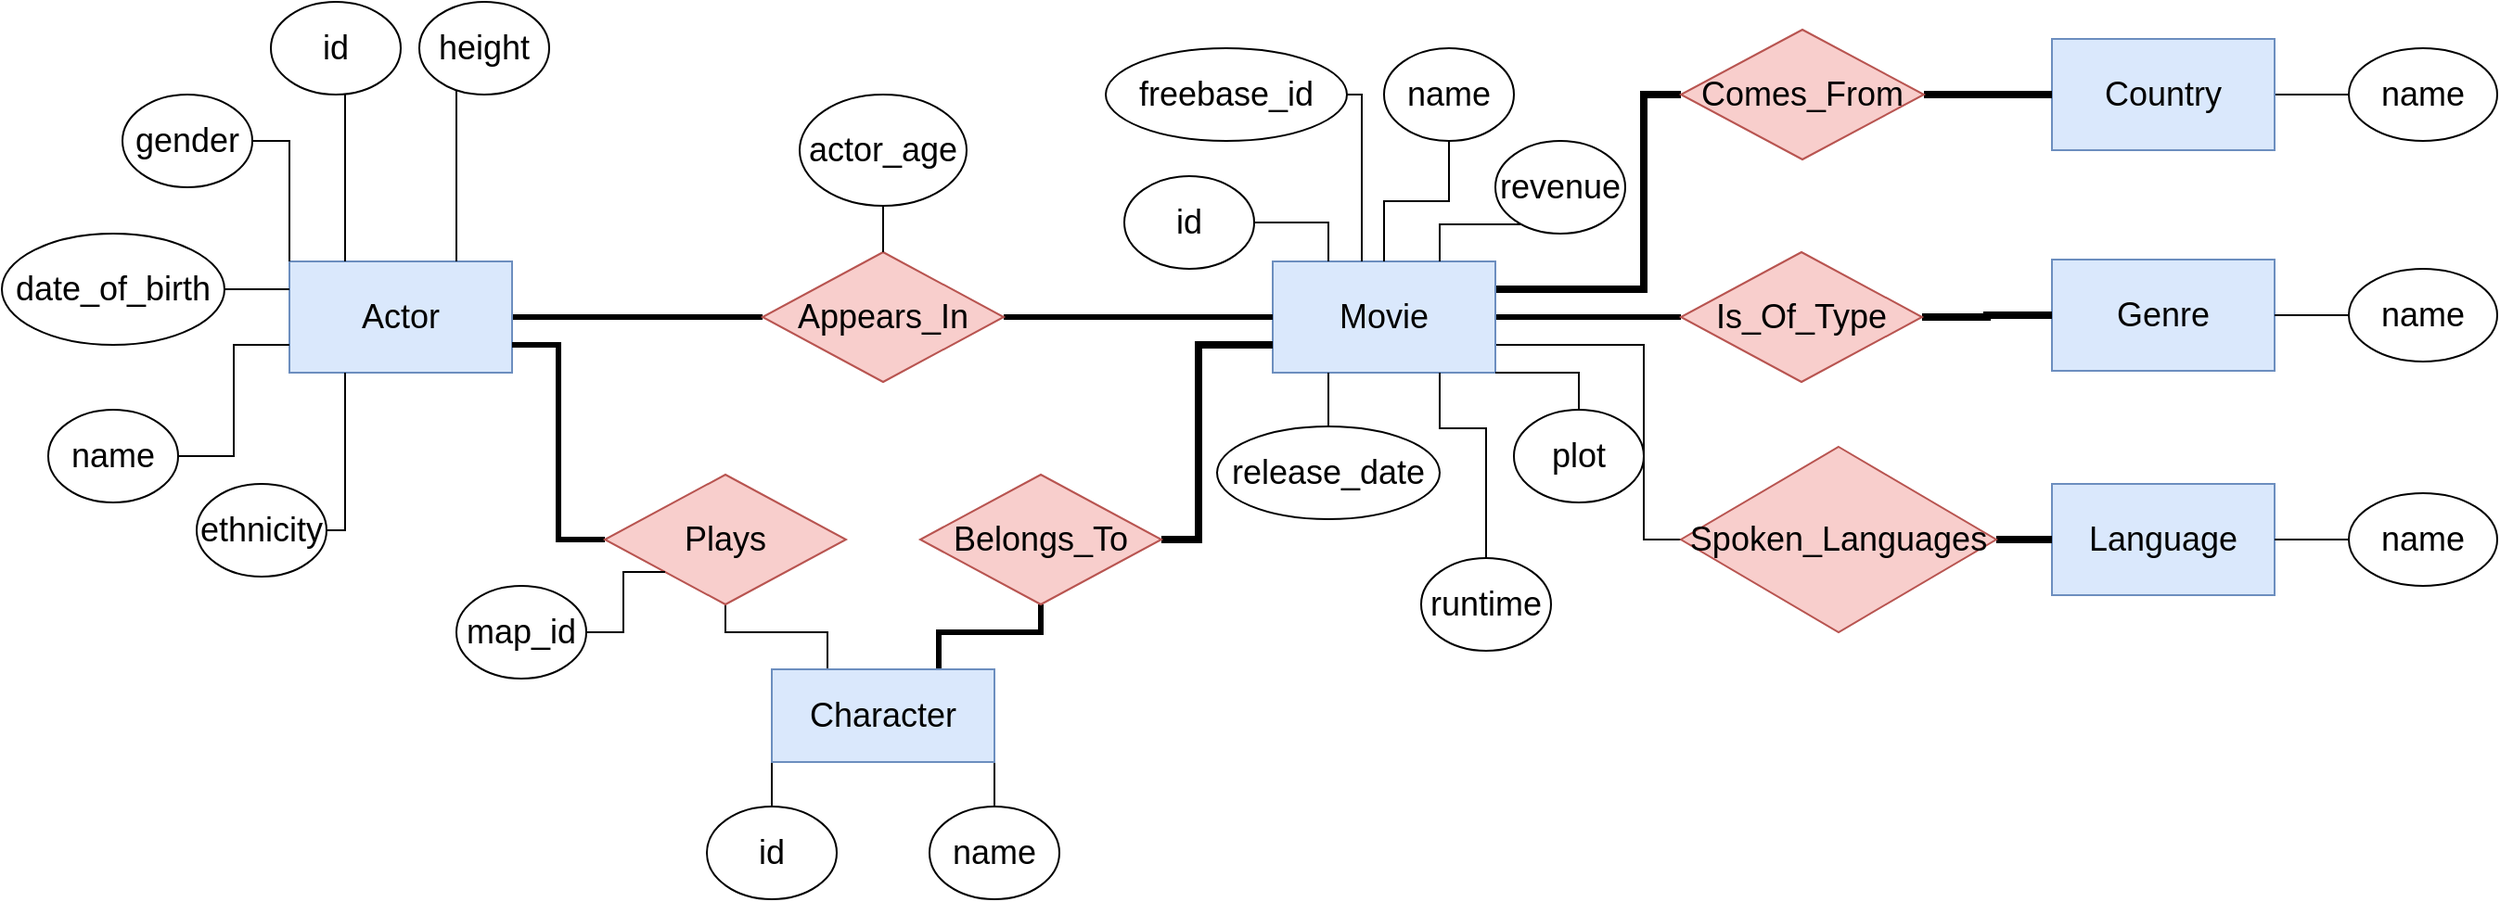 <mxfile version="20.0.1"><diagram name="Page-1" id="e56a1550-8fbb-45ad-956c-1786394a9013"><mxGraphModel dx="1597" dy="825" grid="1" gridSize="10" guides="1" tooltips="1" connect="1" arrows="1" fold="1" page="1" pageScale="1" pageWidth="1100" pageHeight="850" background="none" math="0" shadow="0"><root><mxCell id="0"/><mxCell id="1" parent="0"/><mxCell id="z0W2dplI7bzgCKyZc7NO-45" style="edgeStyle=orthogonalEdgeStyle;rounded=0;orthogonalLoop=1;jettySize=auto;html=1;fontSize=18;endArrow=none;endFill=0;strokeWidth=3;" edge="1" parent="1" source="z0W2dplI7bzgCKyZc7NO-1" target="z0W2dplI7bzgCKyZc7NO-5"><mxGeometry relative="1" as="geometry"/></mxCell><mxCell id="z0W2dplI7bzgCKyZc7NO-1" value="&lt;font style=&quot;font-size: 18px;&quot;&gt;Actor&lt;/font&gt;" style="rounded=0;whiteSpace=wrap;html=1;fillColor=#dae8fc;strokeColor=#6c8ebf;" vertex="1" parent="1"><mxGeometry x="170" y="290" width="120" height="60" as="geometry"/></mxCell><mxCell id="z0W2dplI7bzgCKyZc7NO-49" style="edgeStyle=orthogonalEdgeStyle;rounded=0;orthogonalLoop=1;jettySize=auto;html=1;entryX=0;entryY=0.5;entryDx=0;entryDy=0;fontSize=18;endArrow=none;endFill=0;strokeWidth=3;" edge="1" parent="1" source="z0W2dplI7bzgCKyZc7NO-2" target="z0W2dplI7bzgCKyZc7NO-42"><mxGeometry relative="1" as="geometry"/></mxCell><mxCell id="z0W2dplI7bzgCKyZc7NO-51" style="edgeStyle=orthogonalEdgeStyle;rounded=0;orthogonalLoop=1;jettySize=auto;html=1;exitX=1;exitY=0.25;exitDx=0;exitDy=0;entryX=0;entryY=0.5;entryDx=0;entryDy=0;fontSize=18;endArrow=none;endFill=0;strokeWidth=4;" edge="1" parent="1" source="z0W2dplI7bzgCKyZc7NO-2" target="z0W2dplI7bzgCKyZc7NO-44"><mxGeometry relative="1" as="geometry"><Array as="points"><mxPoint x="900" y="305"/><mxPoint x="900" y="200"/></Array></mxGeometry></mxCell><mxCell id="z0W2dplI7bzgCKyZc7NO-52" style="edgeStyle=orthogonalEdgeStyle;rounded=0;orthogonalLoop=1;jettySize=auto;html=1;exitX=1;exitY=0.75;exitDx=0;exitDy=0;entryX=0;entryY=0.5;entryDx=0;entryDy=0;fontSize=18;endArrow=none;endFill=0;" edge="1" parent="1" source="z0W2dplI7bzgCKyZc7NO-2" target="z0W2dplI7bzgCKyZc7NO-43"><mxGeometry relative="1" as="geometry"><Array as="points"><mxPoint x="900" y="335"/><mxPoint x="900" y="440"/></Array></mxGeometry></mxCell><mxCell id="z0W2dplI7bzgCKyZc7NO-2" value="&lt;font style=&quot;font-size: 18px;&quot;&gt;Movie&lt;/font&gt;" style="rounded=0;whiteSpace=wrap;html=1;fillColor=#dae8fc;strokeColor=#6c8ebf;" vertex="1" parent="1"><mxGeometry x="700" y="290" width="120" height="60" as="geometry"/></mxCell><mxCell id="z0W2dplI7bzgCKyZc7NO-47" style="edgeStyle=orthogonalEdgeStyle;rounded=0;orthogonalLoop=1;jettySize=auto;html=1;entryX=0.5;entryY=1;entryDx=0;entryDy=0;fontSize=18;endArrow=none;endFill=0;exitX=0.75;exitY=0;exitDx=0;exitDy=0;strokeWidth=3;" edge="1" parent="1" source="z0W2dplI7bzgCKyZc7NO-3" target="z0W2dplI7bzgCKyZc7NO-7"><mxGeometry relative="1" as="geometry"><Array as="points"><mxPoint x="520" y="490"/><mxPoint x="575" y="490"/></Array></mxGeometry></mxCell><mxCell id="z0W2dplI7bzgCKyZc7NO-54" style="edgeStyle=orthogonalEdgeStyle;rounded=0;orthogonalLoop=1;jettySize=auto;html=1;exitX=0.25;exitY=0;exitDx=0;exitDy=0;entryX=0.5;entryY=1;entryDx=0;entryDy=0;fontSize=18;endArrow=none;endFill=0;strokeWidth=1;" edge="1" parent="1" source="z0W2dplI7bzgCKyZc7NO-3" target="z0W2dplI7bzgCKyZc7NO-53"><mxGeometry relative="1" as="geometry"><Array as="points"><mxPoint x="460" y="490"/><mxPoint x="405" y="490"/></Array></mxGeometry></mxCell><mxCell id="z0W2dplI7bzgCKyZc7NO-60" style="edgeStyle=orthogonalEdgeStyle;rounded=0;orthogonalLoop=1;jettySize=auto;html=1;exitX=1;exitY=1;exitDx=0;exitDy=0;fontSize=18;endArrow=none;endFill=0;strokeWidth=1;" edge="1" parent="1" source="z0W2dplI7bzgCKyZc7NO-3" target="z0W2dplI7bzgCKyZc7NO-56"><mxGeometry relative="1" as="geometry"/></mxCell><mxCell id="z0W2dplI7bzgCKyZc7NO-61" style="edgeStyle=orthogonalEdgeStyle;rounded=0;orthogonalLoop=1;jettySize=auto;html=1;exitX=0;exitY=1;exitDx=0;exitDy=0;entryX=0.5;entryY=0;entryDx=0;entryDy=0;fontSize=18;endArrow=none;endFill=0;strokeWidth=1;" edge="1" parent="1" source="z0W2dplI7bzgCKyZc7NO-3" target="z0W2dplI7bzgCKyZc7NO-57"><mxGeometry relative="1" as="geometry"/></mxCell><mxCell id="z0W2dplI7bzgCKyZc7NO-3" value="&lt;font style=&quot;font-size: 18px;&quot;&gt;Character&lt;/font&gt;" style="rounded=0;whiteSpace=wrap;html=1;fillColor=#dae8fc;strokeColor=#6c8ebf;" vertex="1" parent="1"><mxGeometry x="430" y="510" width="120" height="50" as="geometry"/></mxCell><mxCell id="z0W2dplI7bzgCKyZc7NO-46" style="edgeStyle=orthogonalEdgeStyle;rounded=0;orthogonalLoop=1;jettySize=auto;html=1;fontSize=18;endArrow=none;endFill=0;strokeWidth=3;" edge="1" parent="1" source="z0W2dplI7bzgCKyZc7NO-5" target="z0W2dplI7bzgCKyZc7NO-2"><mxGeometry relative="1" as="geometry"/></mxCell><mxCell id="z0W2dplI7bzgCKyZc7NO-5" value="Appears_In" style="rhombus;whiteSpace=wrap;html=1;fontSize=18;fillColor=#f8cecc;strokeColor=#b85450;" vertex="1" parent="1"><mxGeometry x="425" y="285" width="130" height="70" as="geometry"/></mxCell><mxCell id="z0W2dplI7bzgCKyZc7NO-48" style="edgeStyle=orthogonalEdgeStyle;rounded=0;orthogonalLoop=1;jettySize=auto;html=1;entryX=0;entryY=0.75;entryDx=0;entryDy=0;fontSize=18;endArrow=none;endFill=0;strokeWidth=4;" edge="1" parent="1" source="z0W2dplI7bzgCKyZc7NO-7" target="z0W2dplI7bzgCKyZc7NO-2"><mxGeometry relative="1" as="geometry"><Array as="points"><mxPoint x="660" y="440"/><mxPoint x="660" y="335"/></Array></mxGeometry></mxCell><mxCell id="z0W2dplI7bzgCKyZc7NO-7" value="Belongs_To" style="rhombus;whiteSpace=wrap;html=1;fontSize=18;fillColor=#f8cecc;strokeColor=#b85450;" vertex="1" parent="1"><mxGeometry x="510" y="405" width="130" height="70" as="geometry"/></mxCell><mxCell id="z0W2dplI7bzgCKyZc7NO-18" style="edgeStyle=orthogonalEdgeStyle;rounded=0;orthogonalLoop=1;jettySize=auto;html=1;entryX=0.25;entryY=0;entryDx=0;entryDy=0;fontSize=14;endArrow=none;endFill=0;" edge="1" parent="1" source="z0W2dplI7bzgCKyZc7NO-8" target="z0W2dplI7bzgCKyZc7NO-1"><mxGeometry relative="1" as="geometry"><Array as="points"><mxPoint x="200" y="230"/><mxPoint x="200" y="230"/></Array></mxGeometry></mxCell><mxCell id="z0W2dplI7bzgCKyZc7NO-8" value="&lt;font style=&quot;font-size: 18px;&quot;&gt;id&lt;/font&gt;" style="ellipse;whiteSpace=wrap;html=1;fontSize=18;" vertex="1" parent="1"><mxGeometry x="160" y="150" width="70" height="50" as="geometry"/></mxCell><mxCell id="z0W2dplI7bzgCKyZc7NO-15" style="edgeStyle=orthogonalEdgeStyle;rounded=0;orthogonalLoop=1;jettySize=auto;html=1;entryX=0;entryY=0.25;entryDx=0;entryDy=0;fontSize=14;endArrow=none;endFill=0;" edge="1" parent="1" source="z0W2dplI7bzgCKyZc7NO-9" target="z0W2dplI7bzgCKyZc7NO-1"><mxGeometry relative="1" as="geometry"/></mxCell><mxCell id="z0W2dplI7bzgCKyZc7NO-9" value="date_of_birth" style="ellipse;whiteSpace=wrap;html=1;fontSize=18;" vertex="1" parent="1"><mxGeometry x="15" y="275" width="120" height="60" as="geometry"/></mxCell><mxCell id="z0W2dplI7bzgCKyZc7NO-14" style="edgeStyle=orthogonalEdgeStyle;rounded=0;orthogonalLoop=1;jettySize=auto;html=1;entryX=0;entryY=0;entryDx=0;entryDy=0;fontSize=14;endArrow=none;endFill=0;" edge="1" parent="1" source="z0W2dplI7bzgCKyZc7NO-10" target="z0W2dplI7bzgCKyZc7NO-1"><mxGeometry relative="1" as="geometry"/></mxCell><mxCell id="z0W2dplI7bzgCKyZc7NO-10" value="gender" style="ellipse;whiteSpace=wrap;html=1;fontSize=18;" vertex="1" parent="1"><mxGeometry x="80" y="200" width="70" height="50" as="geometry"/></mxCell><mxCell id="z0W2dplI7bzgCKyZc7NO-17" style="edgeStyle=orthogonalEdgeStyle;rounded=0;orthogonalLoop=1;jettySize=auto;html=1;entryX=0.25;entryY=1;entryDx=0;entryDy=0;fontSize=14;endArrow=none;endFill=0;" edge="1" parent="1" source="z0W2dplI7bzgCKyZc7NO-11" target="z0W2dplI7bzgCKyZc7NO-1"><mxGeometry relative="1" as="geometry"><Array as="points"><mxPoint x="200" y="435"/></Array></mxGeometry></mxCell><mxCell id="z0W2dplI7bzgCKyZc7NO-11" value="ethnicity" style="ellipse;whiteSpace=wrap;html=1;fontSize=18;" vertex="1" parent="1"><mxGeometry x="120" y="410" width="70" height="50" as="geometry"/></mxCell><mxCell id="z0W2dplI7bzgCKyZc7NO-19" style="edgeStyle=orthogonalEdgeStyle;rounded=0;orthogonalLoop=1;jettySize=auto;html=1;entryX=0.75;entryY=0;entryDx=0;entryDy=0;fontSize=14;endArrow=none;endFill=0;" edge="1" parent="1" source="z0W2dplI7bzgCKyZc7NO-12" target="z0W2dplI7bzgCKyZc7NO-1"><mxGeometry relative="1" as="geometry"><Array as="points"><mxPoint x="260" y="220"/><mxPoint x="260" y="220"/></Array></mxGeometry></mxCell><mxCell id="z0W2dplI7bzgCKyZc7NO-12" value="height" style="ellipse;whiteSpace=wrap;html=1;fontSize=18;" vertex="1" parent="1"><mxGeometry x="240" y="150" width="70" height="50" as="geometry"/></mxCell><mxCell id="z0W2dplI7bzgCKyZc7NO-16" style="edgeStyle=orthogonalEdgeStyle;rounded=0;orthogonalLoop=1;jettySize=auto;html=1;entryX=0;entryY=0.75;entryDx=0;entryDy=0;fontSize=14;endArrow=none;endFill=0;" edge="1" parent="1" source="z0W2dplI7bzgCKyZc7NO-13" target="z0W2dplI7bzgCKyZc7NO-1"><mxGeometry relative="1" as="geometry"/></mxCell><mxCell id="z0W2dplI7bzgCKyZc7NO-13" value="name" style="ellipse;whiteSpace=wrap;html=1;fontSize=18;" vertex="1" parent="1"><mxGeometry x="40" y="370" width="70" height="50" as="geometry"/></mxCell><mxCell id="z0W2dplI7bzgCKyZc7NO-38" style="edgeStyle=orthogonalEdgeStyle;rounded=0;orthogonalLoop=1;jettySize=auto;html=1;entryX=0.5;entryY=0;entryDx=0;entryDy=0;fontSize=18;endArrow=none;endFill=0;" edge="1" parent="1" source="z0W2dplI7bzgCKyZc7NO-20" target="z0W2dplI7bzgCKyZc7NO-2"><mxGeometry relative="1" as="geometry"/></mxCell><mxCell id="z0W2dplI7bzgCKyZc7NO-20" value="name" style="ellipse;whiteSpace=wrap;html=1;fontSize=18;" vertex="1" parent="1"><mxGeometry x="760" y="175" width="70" height="50" as="geometry"/></mxCell><mxCell id="z0W2dplI7bzgCKyZc7NO-40" style="edgeStyle=orthogonalEdgeStyle;rounded=0;orthogonalLoop=1;jettySize=auto;html=1;fontSize=18;endArrow=none;endFill=0;entryX=0.25;entryY=0;entryDx=0;entryDy=0;" edge="1" parent="1" source="z0W2dplI7bzgCKyZc7NO-21" target="z0W2dplI7bzgCKyZc7NO-2"><mxGeometry relative="1" as="geometry"/></mxCell><mxCell id="z0W2dplI7bzgCKyZc7NO-21" value="id" style="ellipse;whiteSpace=wrap;html=1;fontSize=18;" vertex="1" parent="1"><mxGeometry x="620" y="244" width="70" height="50" as="geometry"/></mxCell><mxCell id="z0W2dplI7bzgCKyZc7NO-37" style="edgeStyle=orthogonalEdgeStyle;rounded=0;orthogonalLoop=1;jettySize=auto;html=1;entryX=0.25;entryY=1;entryDx=0;entryDy=0;fontSize=18;endArrow=none;endFill=0;" edge="1" parent="1" source="z0W2dplI7bzgCKyZc7NO-22" target="z0W2dplI7bzgCKyZc7NO-2"><mxGeometry relative="1" as="geometry"/></mxCell><mxCell id="z0W2dplI7bzgCKyZc7NO-22" value="release_date" style="ellipse;whiteSpace=wrap;html=1;fontSize=18;" vertex="1" parent="1"><mxGeometry x="670" y="379" width="120" height="50" as="geometry"/></mxCell><mxCell id="z0W2dplI7bzgCKyZc7NO-41" style="edgeStyle=orthogonalEdgeStyle;rounded=0;orthogonalLoop=1;jettySize=auto;html=1;entryX=0.75;entryY=0;entryDx=0;entryDy=0;fontSize=18;endArrow=none;endFill=0;" edge="1" parent="1" source="z0W2dplI7bzgCKyZc7NO-23" target="z0W2dplI7bzgCKyZc7NO-2"><mxGeometry relative="1" as="geometry"><Array as="points"><mxPoint x="790" y="270"/></Array></mxGeometry></mxCell><mxCell id="z0W2dplI7bzgCKyZc7NO-23" value="revenue" style="ellipse;whiteSpace=wrap;html=1;fontSize=18;" vertex="1" parent="1"><mxGeometry x="820" y="225" width="70" height="50" as="geometry"/></mxCell><mxCell id="z0W2dplI7bzgCKyZc7NO-32" style="edgeStyle=orthogonalEdgeStyle;rounded=0;orthogonalLoop=1;jettySize=auto;html=1;entryX=1;entryY=0.5;entryDx=0;entryDy=0;fontSize=18;endArrow=none;endFill=0;" edge="1" parent="1" source="z0W2dplI7bzgCKyZc7NO-25" target="z0W2dplI7bzgCKyZc7NO-28"><mxGeometry relative="1" as="geometry"/></mxCell><mxCell id="z0W2dplI7bzgCKyZc7NO-25" value="name" style="ellipse;whiteSpace=wrap;html=1;fontSize=18;" vertex="1" parent="1"><mxGeometry x="1280" y="175" width="80" height="50" as="geometry"/></mxCell><mxCell id="z0W2dplI7bzgCKyZc7NO-27" value="&lt;font style=&quot;font-size: 18px;&quot;&gt;Language&lt;/font&gt;" style="rounded=0;whiteSpace=wrap;html=1;fillColor=#dae8fc;strokeColor=#6c8ebf;" vertex="1" parent="1"><mxGeometry x="1120" y="410" width="120" height="60" as="geometry"/></mxCell><mxCell id="z0W2dplI7bzgCKyZc7NO-28" value="&lt;font style=&quot;font-size: 18px;&quot;&gt;Country&lt;/font&gt;" style="rounded=0;whiteSpace=wrap;html=1;fillColor=#dae8fc;strokeColor=#6c8ebf;" vertex="1" parent="1"><mxGeometry x="1120" y="170" width="120" height="60" as="geometry"/></mxCell><mxCell id="z0W2dplI7bzgCKyZc7NO-29" value="&lt;font style=&quot;font-size: 18px;&quot;&gt;Genre&lt;/font&gt;" style="rounded=0;whiteSpace=wrap;html=1;fillColor=#dae8fc;strokeColor=#6c8ebf;" vertex="1" parent="1"><mxGeometry x="1120" y="289" width="120" height="60" as="geometry"/></mxCell><mxCell id="z0W2dplI7bzgCKyZc7NO-36" style="edgeStyle=orthogonalEdgeStyle;rounded=0;orthogonalLoop=1;jettySize=auto;html=1;entryX=1;entryY=0.5;entryDx=0;entryDy=0;fontSize=18;endArrow=none;endFill=0;" edge="1" parent="1" source="z0W2dplI7bzgCKyZc7NO-30" target="z0W2dplI7bzgCKyZc7NO-29"><mxGeometry relative="1" as="geometry"/></mxCell><mxCell id="z0W2dplI7bzgCKyZc7NO-30" value="name" style="ellipse;whiteSpace=wrap;html=1;fontSize=18;" vertex="1" parent="1"><mxGeometry x="1280" y="294" width="80" height="50" as="geometry"/></mxCell><mxCell id="z0W2dplI7bzgCKyZc7NO-34" style="edgeStyle=orthogonalEdgeStyle;rounded=0;orthogonalLoop=1;jettySize=auto;html=1;entryX=1;entryY=0.5;entryDx=0;entryDy=0;fontSize=18;endArrow=none;endFill=0;" edge="1" parent="1" source="z0W2dplI7bzgCKyZc7NO-31" target="z0W2dplI7bzgCKyZc7NO-27"><mxGeometry relative="1" as="geometry"/></mxCell><mxCell id="z0W2dplI7bzgCKyZc7NO-31" value="name" style="ellipse;whiteSpace=wrap;html=1;fontSize=18;" vertex="1" parent="1"><mxGeometry x="1280" y="415" width="80" height="50" as="geometry"/></mxCell><mxCell id="z0W2dplI7bzgCKyZc7NO-69" style="edgeStyle=orthogonalEdgeStyle;rounded=0;orthogonalLoop=1;jettySize=auto;html=1;fontSize=18;endArrow=none;endFill=0;strokeWidth=4;" edge="1" parent="1" source="z0W2dplI7bzgCKyZc7NO-42" target="z0W2dplI7bzgCKyZc7NO-29"><mxGeometry relative="1" as="geometry"/></mxCell><mxCell id="z0W2dplI7bzgCKyZc7NO-42" value="Is_Of_Type" style="rhombus;whiteSpace=wrap;html=1;fontSize=18;fillColor=#f8cecc;strokeColor=#b85450;" vertex="1" parent="1"><mxGeometry x="920" y="285" width="130" height="70" as="geometry"/></mxCell><mxCell id="z0W2dplI7bzgCKyZc7NO-70" style="edgeStyle=orthogonalEdgeStyle;rounded=0;orthogonalLoop=1;jettySize=auto;html=1;entryX=0;entryY=0.5;entryDx=0;entryDy=0;fontSize=18;endArrow=none;endFill=0;strokeWidth=4;" edge="1" parent="1" source="z0W2dplI7bzgCKyZc7NO-43" target="z0W2dplI7bzgCKyZc7NO-27"><mxGeometry relative="1" as="geometry"/></mxCell><mxCell id="z0W2dplI7bzgCKyZc7NO-43" value="Spoken_Languages" style="rhombus;whiteSpace=wrap;html=1;fontSize=18;fillColor=#f8cecc;strokeColor=#b85450;" vertex="1" parent="1"><mxGeometry x="920" y="390" width="170" height="100" as="geometry"/></mxCell><mxCell id="z0W2dplI7bzgCKyZc7NO-68" style="edgeStyle=orthogonalEdgeStyle;rounded=0;orthogonalLoop=1;jettySize=auto;html=1;entryX=0;entryY=0.5;entryDx=0;entryDy=0;fontSize=18;endArrow=none;endFill=0;strokeWidth=4;" edge="1" parent="1" source="z0W2dplI7bzgCKyZc7NO-44" target="z0W2dplI7bzgCKyZc7NO-28"><mxGeometry relative="1" as="geometry"/></mxCell><mxCell id="z0W2dplI7bzgCKyZc7NO-44" value="Comes_From" style="rhombus;whiteSpace=wrap;html=1;fontSize=18;fillColor=#f8cecc;strokeColor=#b85450;" vertex="1" parent="1"><mxGeometry x="920" y="165" width="131" height="70" as="geometry"/></mxCell><mxCell id="z0W2dplI7bzgCKyZc7NO-55" style="edgeStyle=orthogonalEdgeStyle;rounded=0;orthogonalLoop=1;jettySize=auto;html=1;entryX=1;entryY=0.75;entryDx=0;entryDy=0;fontSize=18;endArrow=none;endFill=0;strokeWidth=3;" edge="1" parent="1" source="z0W2dplI7bzgCKyZc7NO-53" target="z0W2dplI7bzgCKyZc7NO-1"><mxGeometry relative="1" as="geometry"/></mxCell><mxCell id="z0W2dplI7bzgCKyZc7NO-53" value="Plays" style="rhombus;whiteSpace=wrap;html=1;fontSize=18;fillColor=#f8cecc;strokeColor=#b85450;" vertex="1" parent="1"><mxGeometry x="340" y="405" width="130" height="70" as="geometry"/></mxCell><mxCell id="z0W2dplI7bzgCKyZc7NO-56" value="name" style="ellipse;whiteSpace=wrap;html=1;fontSize=18;" vertex="1" parent="1"><mxGeometry x="515" y="584" width="70" height="50" as="geometry"/></mxCell><mxCell id="z0W2dplI7bzgCKyZc7NO-57" value="id" style="ellipse;whiteSpace=wrap;html=1;fontSize=18;" vertex="1" parent="1"><mxGeometry x="395" y="584" width="70" height="50" as="geometry"/></mxCell><mxCell id="z0W2dplI7bzgCKyZc7NO-66" style="edgeStyle=orthogonalEdgeStyle;rounded=0;orthogonalLoop=1;jettySize=auto;html=1;entryX=0;entryY=1;entryDx=0;entryDy=0;fontSize=18;endArrow=none;endFill=0;strokeWidth=1;" edge="1" parent="1" source="z0W2dplI7bzgCKyZc7NO-62" target="z0W2dplI7bzgCKyZc7NO-53"><mxGeometry relative="1" as="geometry"/></mxCell><mxCell id="z0W2dplI7bzgCKyZc7NO-62" value="map_id" style="ellipse;whiteSpace=wrap;html=1;fontSize=18;" vertex="1" parent="1"><mxGeometry x="260" y="465" width="70" height="50" as="geometry"/></mxCell><mxCell id="z0W2dplI7bzgCKyZc7NO-67" value="" style="edgeStyle=orthogonalEdgeStyle;rounded=0;orthogonalLoop=1;jettySize=auto;html=1;fontSize=18;endArrow=none;endFill=0;strokeWidth=1;" edge="1" parent="1" source="z0W2dplI7bzgCKyZc7NO-63" target="z0W2dplI7bzgCKyZc7NO-5"><mxGeometry relative="1" as="geometry"/></mxCell><mxCell id="z0W2dplI7bzgCKyZc7NO-63" value="actor_age" style="ellipse;whiteSpace=wrap;html=1;fontSize=18;" vertex="1" parent="1"><mxGeometry x="445" y="200" width="90" height="60" as="geometry"/></mxCell><mxCell id="z0W2dplI7bzgCKyZc7NO-65" style="edgeStyle=orthogonalEdgeStyle;rounded=0;orthogonalLoop=1;jettySize=auto;html=1;exitX=0.5;exitY=0;exitDx=0;exitDy=0;fontSize=18;endArrow=none;endFill=0;strokeWidth=1;entryX=0.75;entryY=1;entryDx=0;entryDy=0;" edge="1" parent="1" source="z0W2dplI7bzgCKyZc7NO-64" target="z0W2dplI7bzgCKyZc7NO-2"><mxGeometry relative="1" as="geometry"><mxPoint x="800" y="370" as="targetPoint"/><Array as="points"><mxPoint x="815" y="380"/><mxPoint x="790" y="380"/></Array></mxGeometry></mxCell><mxCell id="z0W2dplI7bzgCKyZc7NO-64" value="runtime" style="ellipse;whiteSpace=wrap;html=1;fontSize=18;" vertex="1" parent="1"><mxGeometry x="780" y="450" width="70" height="50" as="geometry"/></mxCell><mxCell id="z0W2dplI7bzgCKyZc7NO-132" style="edgeStyle=orthogonalEdgeStyle;rounded=0;orthogonalLoop=1;jettySize=auto;html=1;exitX=0.5;exitY=0;exitDx=0;exitDy=0;entryX=1;entryY=1;entryDx=0;entryDy=0;fontSize=18;endArrow=none;endFill=0;strokeWidth=1;" edge="1" parent="1" source="z0W2dplI7bzgCKyZc7NO-131" target="z0W2dplI7bzgCKyZc7NO-2"><mxGeometry relative="1" as="geometry"/></mxCell><mxCell id="z0W2dplI7bzgCKyZc7NO-131" value="&lt;div&gt;plot&lt;/div&gt;" style="ellipse;whiteSpace=wrap;html=1;fontSize=18;" vertex="1" parent="1"><mxGeometry x="830" y="370" width="70" height="50" as="geometry"/></mxCell><mxCell id="z0W2dplI7bzgCKyZc7NO-134" style="edgeStyle=orthogonalEdgeStyle;rounded=0;orthogonalLoop=1;jettySize=auto;html=1;fontSize=18;endArrow=none;endFill=0;strokeWidth=1;" edge="1" parent="1" source="z0W2dplI7bzgCKyZc7NO-133"><mxGeometry relative="1" as="geometry"><mxPoint x="748" y="290" as="targetPoint"/><Array as="points"><mxPoint x="748" y="200"/></Array></mxGeometry></mxCell><mxCell id="z0W2dplI7bzgCKyZc7NO-133" value="freebase_id" style="ellipse;whiteSpace=wrap;html=1;fontSize=18;" vertex="1" parent="1"><mxGeometry x="610" y="175" width="130" height="50" as="geometry"/></mxCell></root></mxGraphModel></diagram></mxfile>